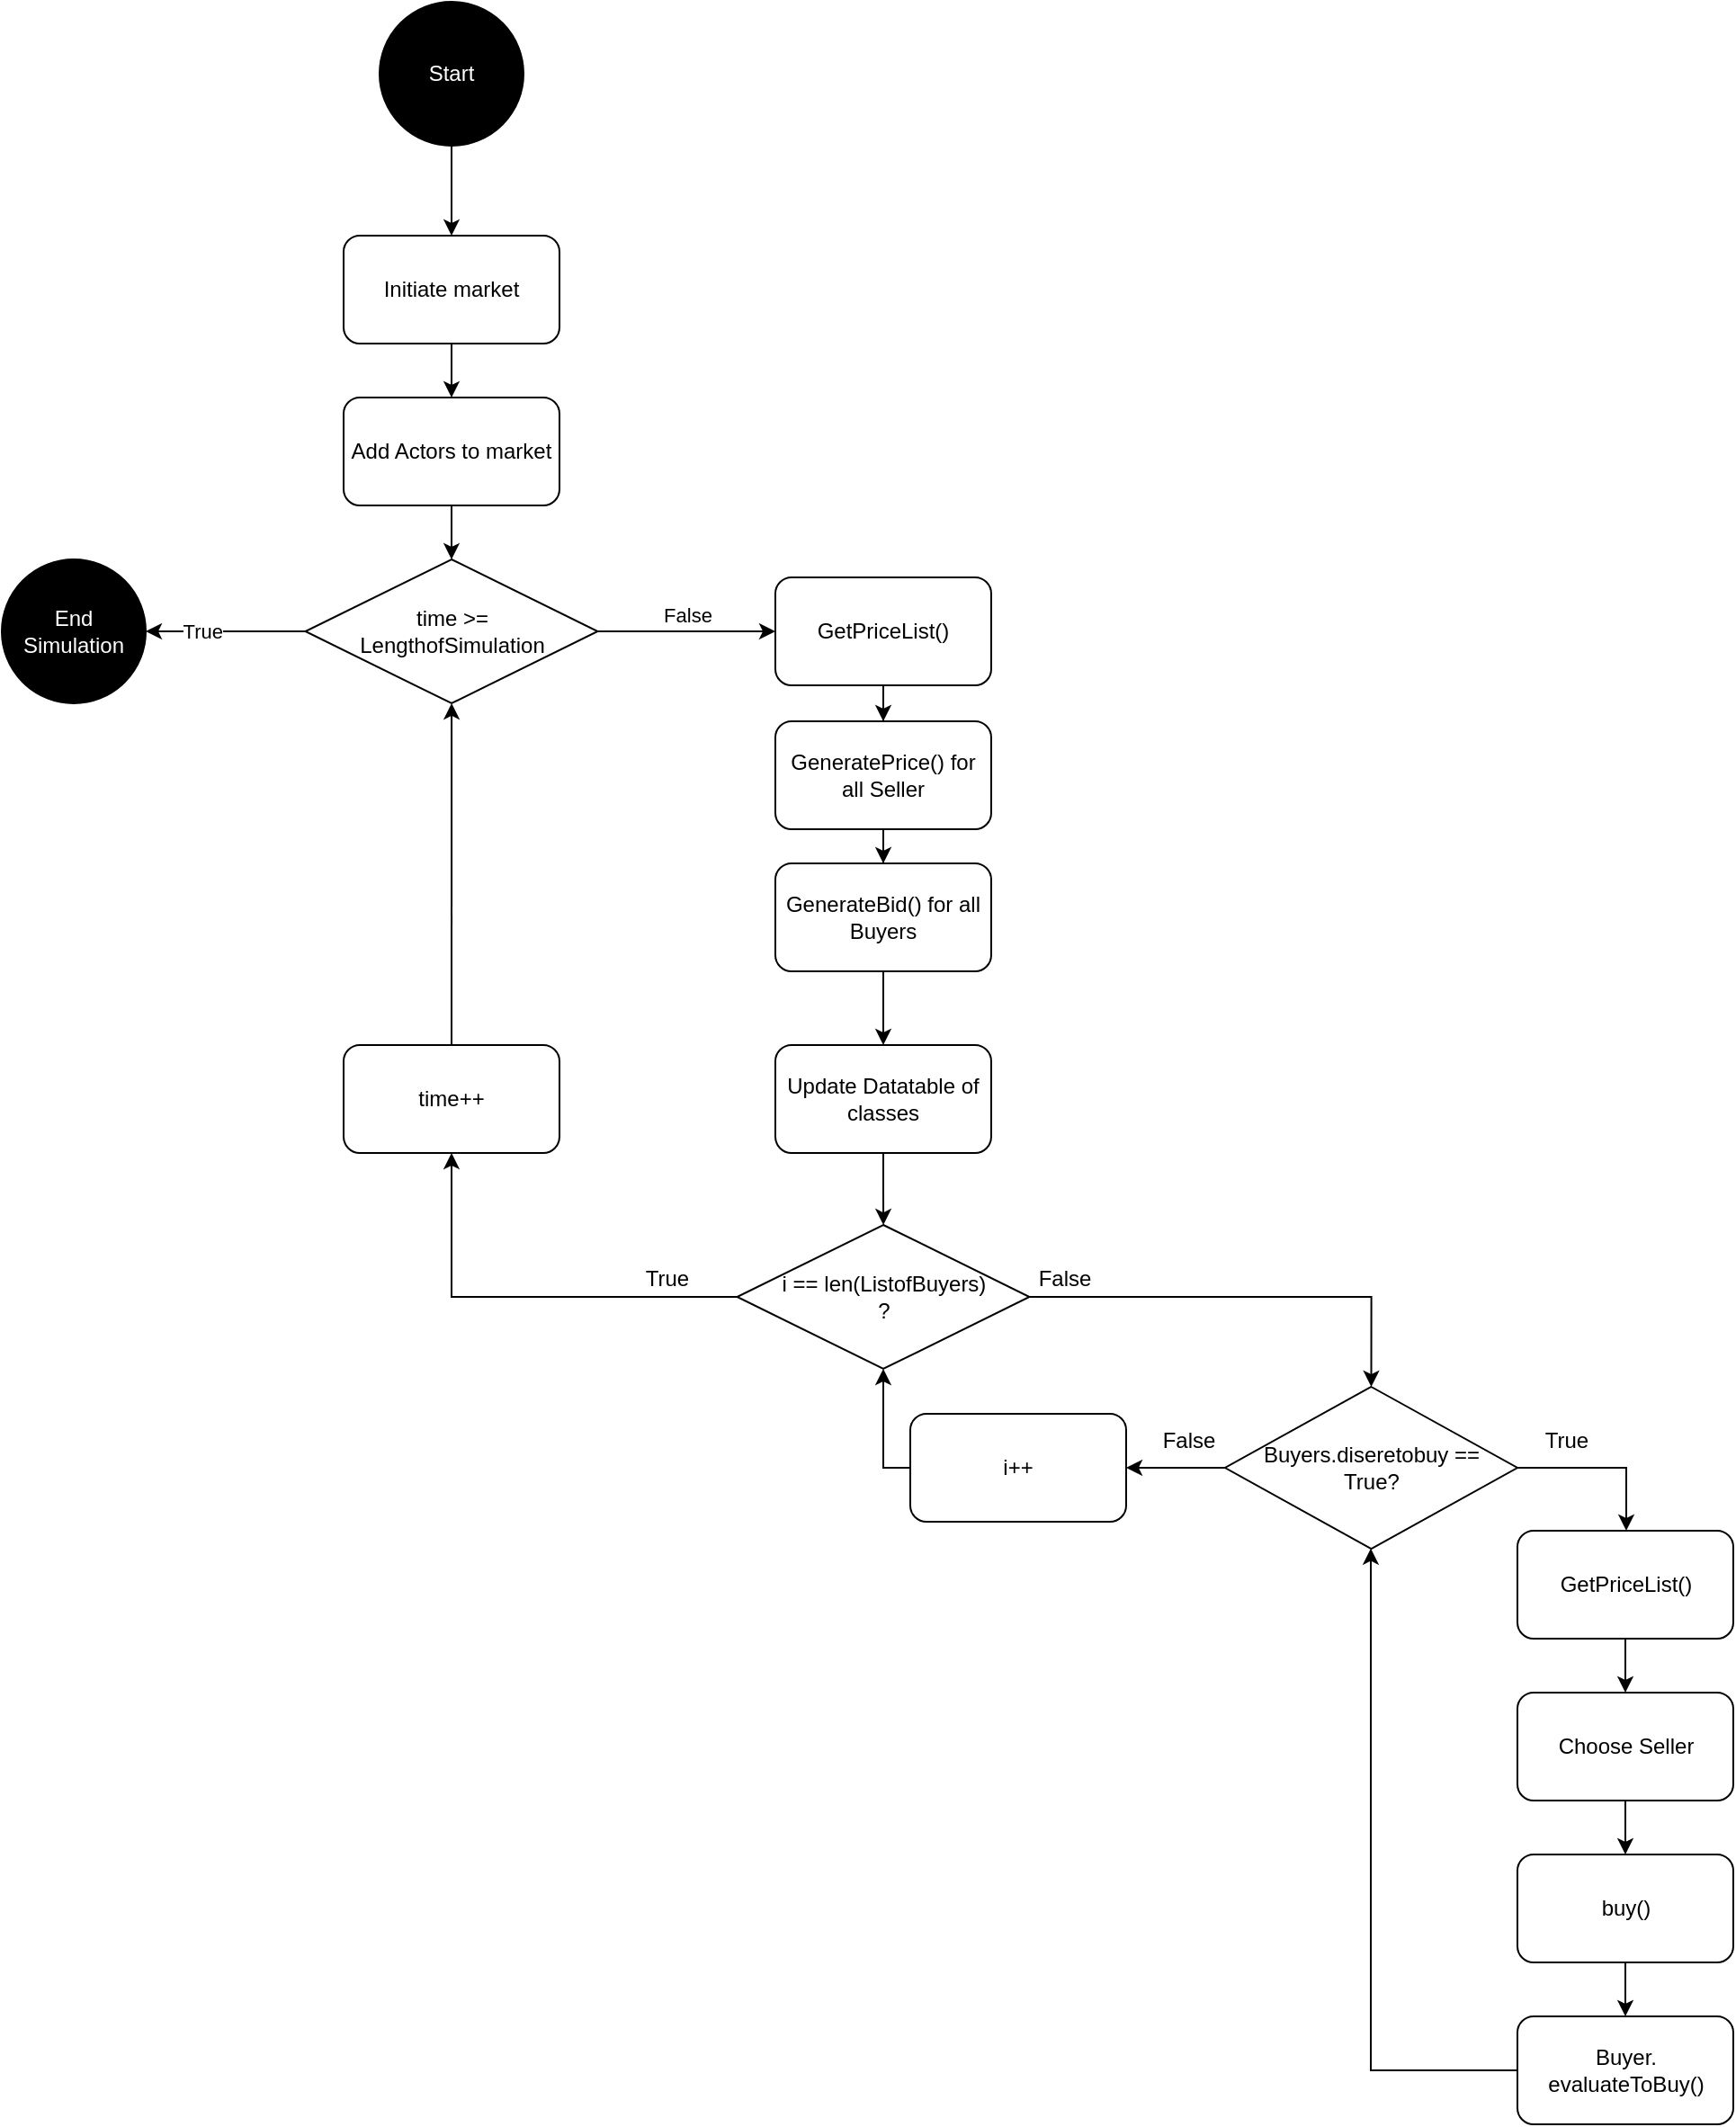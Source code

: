 <mxfile version="13.6.2" type="device"><diagram id="-uPK1xlM_670005VAIrH" name="Page-1"><mxGraphModel dx="2531" dy="2159" grid="1" gridSize="10" guides="1" tooltips="1" connect="1" arrows="1" fold="1" page="1" pageScale="1" pageWidth="827" pageHeight="1169" math="0" shadow="0"><root><mxCell id="0"/><mxCell id="1" parent="0"/><mxCell id="glNniaoRWSHXRcjnl81b-3" value="" style="edgeStyle=orthogonalEdgeStyle;rounded=0;orthogonalLoop=1;jettySize=auto;html=1;" edge="1" parent="1" source="glNniaoRWSHXRcjnl81b-1"><mxGeometry relative="1" as="geometry"><mxPoint x="180" y="240" as="targetPoint"/></mxGeometry></mxCell><mxCell id="glNniaoRWSHXRcjnl81b-1" value="Add Actors to market" style="rounded=1;whiteSpace=wrap;html=1;" vertex="1" parent="1"><mxGeometry x="120" y="150" width="120" height="60" as="geometry"/></mxCell><mxCell id="glNniaoRWSHXRcjnl81b-6" style="edgeStyle=orthogonalEdgeStyle;rounded=0;orthogonalLoop=1;jettySize=auto;html=1;entryX=0.5;entryY=0;entryDx=0;entryDy=0;" edge="1" parent="1" source="glNniaoRWSHXRcjnl81b-4" target="glNniaoRWSHXRcjnl81b-1"><mxGeometry relative="1" as="geometry"/></mxCell><mxCell id="glNniaoRWSHXRcjnl81b-4" value="Initiate market" style="whiteSpace=wrap;html=1;rounded=1;" vertex="1" parent="1"><mxGeometry x="120" y="60" width="120" height="60" as="geometry"/></mxCell><mxCell id="glNniaoRWSHXRcjnl81b-20" value="False" style="edgeStyle=orthogonalEdgeStyle;rounded=0;orthogonalLoop=1;jettySize=auto;html=1;labelPosition=center;verticalLabelPosition=top;align=center;verticalAlign=bottom;" edge="1" parent="1" source="glNniaoRWSHXRcjnl81b-19" target="glNniaoRWSHXRcjnl81b-21"><mxGeometry relative="1" as="geometry"><mxPoint x="390" y="280" as="targetPoint"/><Array as="points"><mxPoint x="290" y="280"/><mxPoint x="290" y="280"/></Array></mxGeometry></mxCell><mxCell id="glNniaoRWSHXRcjnl81b-73" value="&lt;font color=&quot;#000000&quot;&gt;True&lt;/font&gt;" style="edgeStyle=orthogonalEdgeStyle;rounded=0;orthogonalLoop=1;jettySize=auto;html=1;fontColor=#FFFFFF;labelPosition=left;verticalLabelPosition=middle;align=right;verticalAlign=middle;" edge="1" parent="1" source="glNniaoRWSHXRcjnl81b-19" target="glNniaoRWSHXRcjnl81b-59"><mxGeometry relative="1" as="geometry"/></mxCell><mxCell id="glNniaoRWSHXRcjnl81b-19" value="time &amp;gt;= &lt;br&gt;LengthofSimulation" style="rhombus;whiteSpace=wrap;html=1;" vertex="1" parent="1"><mxGeometry x="98.75" y="240" width="162.5" height="80" as="geometry"/></mxCell><mxCell id="glNniaoRWSHXRcjnl81b-29" style="edgeStyle=orthogonalEdgeStyle;rounded=0;orthogonalLoop=1;jettySize=auto;html=1;" edge="1" parent="1" source="glNniaoRWSHXRcjnl81b-21" target="glNniaoRWSHXRcjnl81b-23"><mxGeometry relative="1" as="geometry"/></mxCell><mxCell id="glNniaoRWSHXRcjnl81b-21" value="GetPriceList()" style="rounded=1;whiteSpace=wrap;html=1;" vertex="1" parent="1"><mxGeometry x="360" y="250" width="120" height="60" as="geometry"/></mxCell><mxCell id="glNniaoRWSHXRcjnl81b-25" style="edgeStyle=orthogonalEdgeStyle;rounded=0;orthogonalLoop=1;jettySize=auto;html=1;" edge="1" parent="1" source="glNniaoRWSHXRcjnl81b-23" target="glNniaoRWSHXRcjnl81b-24"><mxGeometry relative="1" as="geometry"/></mxCell><mxCell id="glNniaoRWSHXRcjnl81b-23" value="GeneratePrice() for all Seller" style="rounded=1;whiteSpace=wrap;html=1;" vertex="1" parent="1"><mxGeometry x="360" y="330" width="120" height="60" as="geometry"/></mxCell><mxCell id="glNniaoRWSHXRcjnl81b-28" value="" style="edgeStyle=orthogonalEdgeStyle;rounded=0;orthogonalLoop=1;jettySize=auto;html=1;" edge="1" parent="1" source="glNniaoRWSHXRcjnl81b-24" target="glNniaoRWSHXRcjnl81b-27"><mxGeometry relative="1" as="geometry"/></mxCell><mxCell id="glNniaoRWSHXRcjnl81b-24" value="GenerateBid() for all Buyers" style="rounded=1;whiteSpace=wrap;html=1;" vertex="1" parent="1"><mxGeometry x="360" y="409" width="120" height="60" as="geometry"/></mxCell><mxCell id="glNniaoRWSHXRcjnl81b-34" style="edgeStyle=orthogonalEdgeStyle;rounded=0;orthogonalLoop=1;jettySize=auto;html=1;" edge="1" parent="1" source="glNniaoRWSHXRcjnl81b-27" target="glNniaoRWSHXRcjnl81b-32"><mxGeometry relative="1" as="geometry"/></mxCell><mxCell id="glNniaoRWSHXRcjnl81b-27" value="Update Datatable of classes" style="rounded=1;whiteSpace=wrap;html=1;" vertex="1" parent="1"><mxGeometry x="360" y="510" width="120" height="60" as="geometry"/></mxCell><mxCell id="glNniaoRWSHXRcjnl81b-36" style="edgeStyle=orthogonalEdgeStyle;rounded=0;orthogonalLoop=1;jettySize=auto;html=1;entryX=0.5;entryY=0;entryDx=0;entryDy=0;exitX=1;exitY=0.5;exitDx=0;exitDy=0;" edge="1" parent="1" source="glNniaoRWSHXRcjnl81b-32" target="glNniaoRWSHXRcjnl81b-35"><mxGeometry relative="1" as="geometry"><mxPoint x="531.25" y="660" as="sourcePoint"/></mxGeometry></mxCell><mxCell id="glNniaoRWSHXRcjnl81b-57" style="edgeStyle=orthogonalEdgeStyle;rounded=0;orthogonalLoop=1;jettySize=auto;html=1;" edge="1" parent="1" source="glNniaoRWSHXRcjnl81b-32" target="glNniaoRWSHXRcjnl81b-71"><mxGeometry relative="1" as="geometry"><mxPoint x="230" y="810" as="targetPoint"/></mxGeometry></mxCell><mxCell id="glNniaoRWSHXRcjnl81b-32" value="i == len(ListofBuyers)&lt;br&gt;?" style="rhombus;whiteSpace=wrap;html=1;" vertex="1" parent="1"><mxGeometry x="338.75" y="610" width="162.5" height="80" as="geometry"/></mxCell><mxCell id="glNniaoRWSHXRcjnl81b-38" style="edgeStyle=orthogonalEdgeStyle;rounded=0;orthogonalLoop=1;jettySize=auto;html=1;labelPosition=left;verticalLabelPosition=top;align=right;verticalAlign=bottom;" edge="1" parent="1" source="glNniaoRWSHXRcjnl81b-35" target="glNniaoRWSHXRcjnl81b-37"><mxGeometry relative="1" as="geometry"><Array as="points"><mxPoint x="833" y="745"/></Array></mxGeometry></mxCell><mxCell id="glNniaoRWSHXRcjnl81b-50" value="" style="edgeStyle=orthogonalEdgeStyle;rounded=0;orthogonalLoop=1;jettySize=auto;html=1;entryX=1;entryY=0.5;entryDx=0;entryDy=0;" edge="1" parent="1" source="glNniaoRWSHXRcjnl81b-35" target="glNniaoRWSHXRcjnl81b-51"><mxGeometry relative="1" as="geometry"><mxPoint x="508.75" y="745" as="targetPoint"/></mxGeometry></mxCell><mxCell id="glNniaoRWSHXRcjnl81b-35" value="Buyers.diseretobuy == &lt;br&gt;True?" style="rhombus;whiteSpace=wrap;html=1;" vertex="1" parent="1"><mxGeometry x="610" y="700" width="162.5" height="90" as="geometry"/></mxCell><mxCell id="glNniaoRWSHXRcjnl81b-42" value="" style="edgeStyle=orthogonalEdgeStyle;rounded=0;orthogonalLoop=1;jettySize=auto;html=1;" edge="1" parent="1" source="glNniaoRWSHXRcjnl81b-37" target="glNniaoRWSHXRcjnl81b-41"><mxGeometry relative="1" as="geometry"/></mxCell><mxCell id="glNniaoRWSHXRcjnl81b-37" value="GetPriceList()" style="rounded=1;whiteSpace=wrap;html=1;" vertex="1" parent="1"><mxGeometry x="772.5" y="780" width="120" height="60" as="geometry"/></mxCell><mxCell id="glNniaoRWSHXRcjnl81b-40" value="True" style="text;html=1;strokeColor=none;fillColor=none;align=center;verticalAlign=middle;whiteSpace=wrap;rounded=0;" vertex="1" parent="1"><mxGeometry x="780" y="720" width="40" height="20" as="geometry"/></mxCell><mxCell id="glNniaoRWSHXRcjnl81b-44" value="" style="edgeStyle=orthogonalEdgeStyle;rounded=0;orthogonalLoop=1;jettySize=auto;html=1;" edge="1" parent="1" source="glNniaoRWSHXRcjnl81b-41" target="glNniaoRWSHXRcjnl81b-43"><mxGeometry relative="1" as="geometry"/></mxCell><mxCell id="glNniaoRWSHXRcjnl81b-41" value="Choose Seller" style="whiteSpace=wrap;html=1;rounded=1;" vertex="1" parent="1"><mxGeometry x="772.5" y="870" width="120" height="60" as="geometry"/></mxCell><mxCell id="glNniaoRWSHXRcjnl81b-46" value="" style="edgeStyle=orthogonalEdgeStyle;rounded=0;orthogonalLoop=1;jettySize=auto;html=1;" edge="1" parent="1" source="glNniaoRWSHXRcjnl81b-43" target="glNniaoRWSHXRcjnl81b-45"><mxGeometry relative="1" as="geometry"/></mxCell><mxCell id="glNniaoRWSHXRcjnl81b-43" value="buy()" style="whiteSpace=wrap;html=1;rounded=1;" vertex="1" parent="1"><mxGeometry x="772.5" y="960" width="120" height="60" as="geometry"/></mxCell><mxCell id="glNniaoRWSHXRcjnl81b-47" style="edgeStyle=orthogonalEdgeStyle;rounded=0;orthogonalLoop=1;jettySize=auto;html=1;" edge="1" parent="1" source="glNniaoRWSHXRcjnl81b-45" target="glNniaoRWSHXRcjnl81b-35"><mxGeometry relative="1" as="geometry"><Array as="points"><mxPoint x="691" y="1080"/></Array></mxGeometry></mxCell><mxCell id="glNniaoRWSHXRcjnl81b-45" value="&lt;span style=&quot;background-color: rgb(255 , 255 , 255)&quot;&gt;Buyer.&lt;br&gt;evaluateToBuy()&lt;/span&gt;" style="whiteSpace=wrap;html=1;rounded=1;" vertex="1" parent="1"><mxGeometry x="772.5" y="1050" width="120" height="60" as="geometry"/></mxCell><mxCell id="glNniaoRWSHXRcjnl81b-53" style="edgeStyle=orthogonalEdgeStyle;rounded=0;orthogonalLoop=1;jettySize=auto;html=1;entryX=0.5;entryY=1;entryDx=0;entryDy=0;" edge="1" parent="1" source="glNniaoRWSHXRcjnl81b-51" target="glNniaoRWSHXRcjnl81b-32"><mxGeometry relative="1" as="geometry"><Array as="points"><mxPoint x="420" y="745"/></Array></mxGeometry></mxCell><mxCell id="glNniaoRWSHXRcjnl81b-51" value="i++" style="rounded=1;whiteSpace=wrap;html=1;" vertex="1" parent="1"><mxGeometry x="435" y="715" width="120" height="60" as="geometry"/></mxCell><mxCell id="glNniaoRWSHXRcjnl81b-54" value="False" style="text;html=1;strokeColor=none;fillColor=none;align=center;verticalAlign=middle;whiteSpace=wrap;rounded=0;" vertex="1" parent="1"><mxGeometry x="501.25" y="630" width="40" height="20" as="geometry"/></mxCell><mxCell id="glNniaoRWSHXRcjnl81b-55" value="False" style="text;html=1;strokeColor=none;fillColor=none;align=center;verticalAlign=middle;whiteSpace=wrap;rounded=0;" vertex="1" parent="1"><mxGeometry x="570" y="720" width="40" height="20" as="geometry"/></mxCell><mxCell id="glNniaoRWSHXRcjnl81b-58" value="True" style="text;html=1;strokeColor=none;fillColor=none;align=center;verticalAlign=middle;whiteSpace=wrap;rounded=0;" vertex="1" parent="1"><mxGeometry x="280" y="630" width="40" height="20" as="geometry"/></mxCell><mxCell id="glNniaoRWSHXRcjnl81b-59" value="&lt;span style=&quot;&quot;&gt;End Simulation&lt;/span&gt;" style="ellipse;whiteSpace=wrap;html=1;aspect=fixed;fillColor=#000000;fontColor=#FFFFFF;labelBackgroundColor=none;" vertex="1" parent="1"><mxGeometry x="-70" y="240" width="80" height="80" as="geometry"/></mxCell><mxCell id="glNniaoRWSHXRcjnl81b-61" style="edgeStyle=orthogonalEdgeStyle;rounded=0;orthogonalLoop=1;jettySize=auto;html=1;fontColor=#FFFFFF;" edge="1" parent="1" source="glNniaoRWSHXRcjnl81b-60" target="glNniaoRWSHXRcjnl81b-4"><mxGeometry relative="1" as="geometry"/></mxCell><mxCell id="glNniaoRWSHXRcjnl81b-60" value="&lt;span&gt;Start&lt;/span&gt;" style="ellipse;whiteSpace=wrap;html=1;aspect=fixed;fillColor=#000000;fontColor=#FFFFFF;labelBackgroundColor=none;" vertex="1" parent="1"><mxGeometry x="140" y="-70" width="80" height="80" as="geometry"/></mxCell><mxCell id="glNniaoRWSHXRcjnl81b-72" style="edgeStyle=orthogonalEdgeStyle;curved=1;rounded=0;orthogonalLoop=1;jettySize=auto;html=1;fontColor=#FFFFFF;" edge="1" parent="1" source="glNniaoRWSHXRcjnl81b-71" target="glNniaoRWSHXRcjnl81b-19"><mxGeometry relative="1" as="geometry"/></mxCell><mxCell id="glNniaoRWSHXRcjnl81b-71" value="time++" style="rounded=1;whiteSpace=wrap;html=1;" vertex="1" parent="1"><mxGeometry x="120" y="510" width="120" height="60" as="geometry"/></mxCell></root></mxGraphModel></diagram></mxfile>